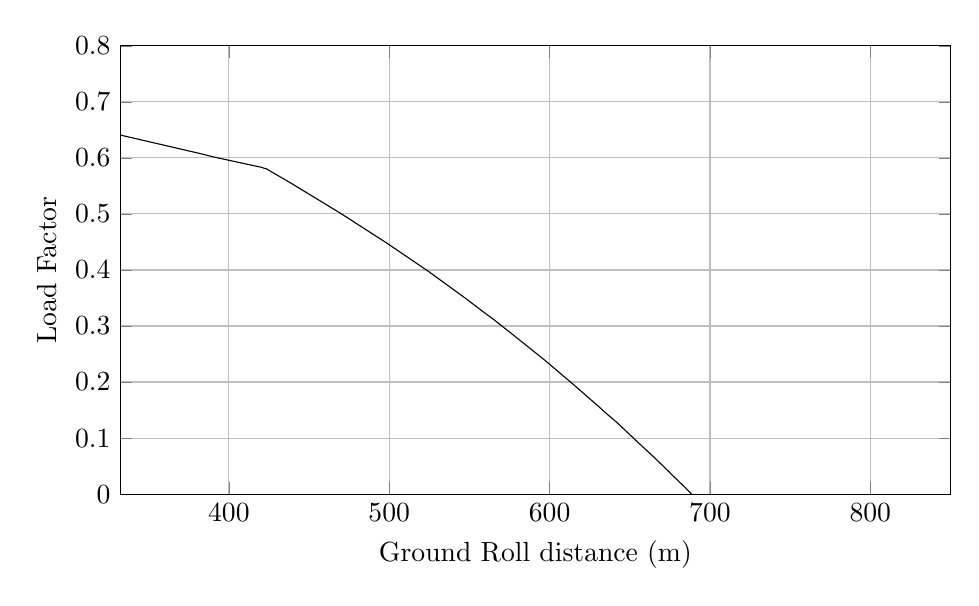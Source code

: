 %LoadFactor_vs_GroundDistance
\begin{tikzpicture}

\begin{axis}[
width=\textwidth,
height=0.6\textwidth,
scaled ticks=false, tick label style={/pgf/number format/fixed},
xmin=332.247,
xmax=850,
xtick={400,500,600,700,800,900,1000,1100,1200},
xlabel={Ground Roll distance (m)},
xmajorgrids,
ymin=0.0,
ymax=0.8,
ytick={0,0.1,0.2,0.3,0.4,0.5,0.6,0.7,0.8,0.9,1},
ylabel={Load Factor },
ymajorgrids,
legend style={at={(1.03,0.5)},anchor=west,draw=black,fill=white,legend cell align=left}
]

\addplot [
color=black,
solid
]
table[row sep=crcr]{
273.615	0.68\\
280.83	0.675\\
331.907	0.641\\
381.67	0.608\\
391.466	0.601\\
401.21	0.595\\
410.902	0.589\\
420.543	0.583\\
422.465	0.581\\
422.618	0.581\\
422.68	0.581\\
422.716	0.581\\
422.742	0.581\\
422.763	0.581\\
422.781	0.581\\
422.788	0.581\\
422.793	0.581\\
422.794	0.581\\
422.795	0.581\\
422.795	0.581\\
422.795	0.581\\
422.798	0.581\\
422.827	0.581\\
423.12	0.581\\
426.035	0.576\\
438.089	0.556\\
469.125	0.502\\
497.961	0.449\\
524.169	0.398\\
547.777	0.349\\
557.376	0.328\\
564.93	0.312\\
576.902	0.285\\
596.989	0.239\\
614.708	0.196\\
630.306	0.157\\
636.145	0.142\\
639.081	0.135\\
642.293	0.127\\
654.875	0.093\\
665.438	0.065\\
674.088	0.041\\
676.464	0.034\\
679.044	0.027\\
684.429	0.012\\
687.663	0.003\\
688.149	0.001\\
688.408	3.853E-4\\
688.53	3.118E-5\\
688.541	4.289E-33\\
};
\end{axis}
\end{tikzpicture}%
